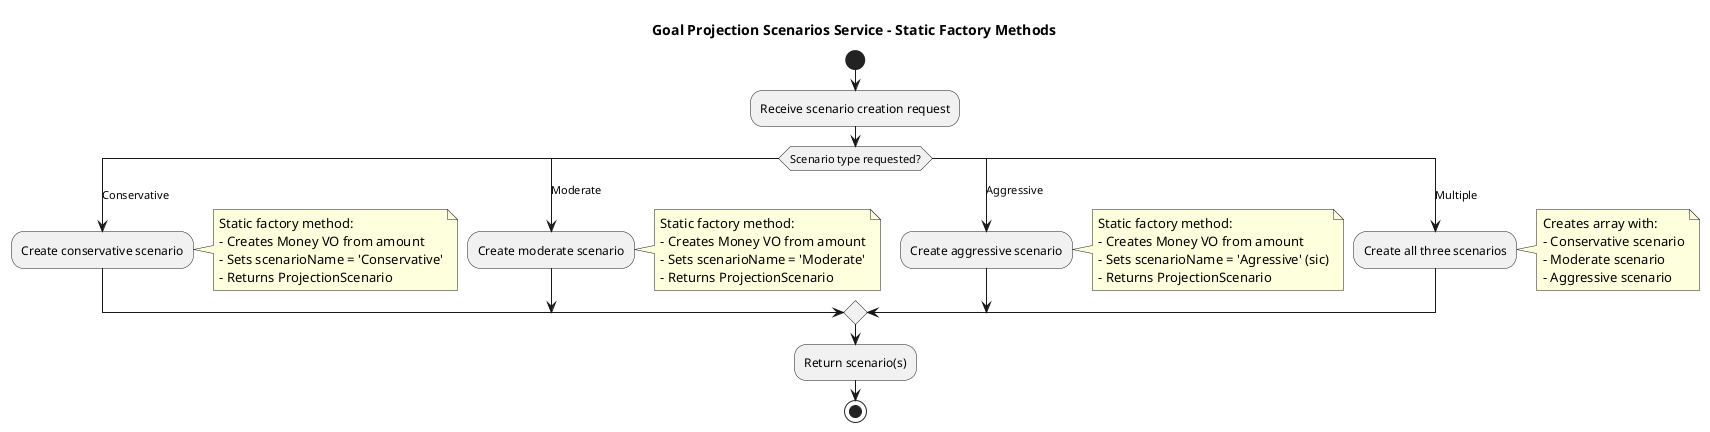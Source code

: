 @startuml Goal Projection Scenarios Service
title Goal Projection Scenarios Service - Static Factory Methods

start

:Receive scenario creation request;

switch (Scenario type requested?)
case (Conservative)
  :Create conservative scenario;
  note right
    Static factory method:
    - Creates Money VO from amount
    - Sets scenarioName = 'Conservative'
    - Returns ProjectionScenario
  end note

case (Moderate)
  :Create moderate scenario;
  note right
    Static factory method:
    - Creates Money VO from amount
    - Sets scenarioName = 'Moderate'
    - Returns ProjectionScenario
  end note

case (Aggressive)
  :Create aggressive scenario;
  note right
    Static factory method:
    - Creates Money VO from amount
    - Sets scenarioName = 'Agressive' (sic)
    - Returns ProjectionScenario
  end note

case (Multiple)
  :Create all three scenarios;
  note right
    Creates array with:
    - Conservative scenario
    - Moderate scenario
    - Aggressive scenario
  end note
endswitch

:Return scenario(s);

stop
@enduml